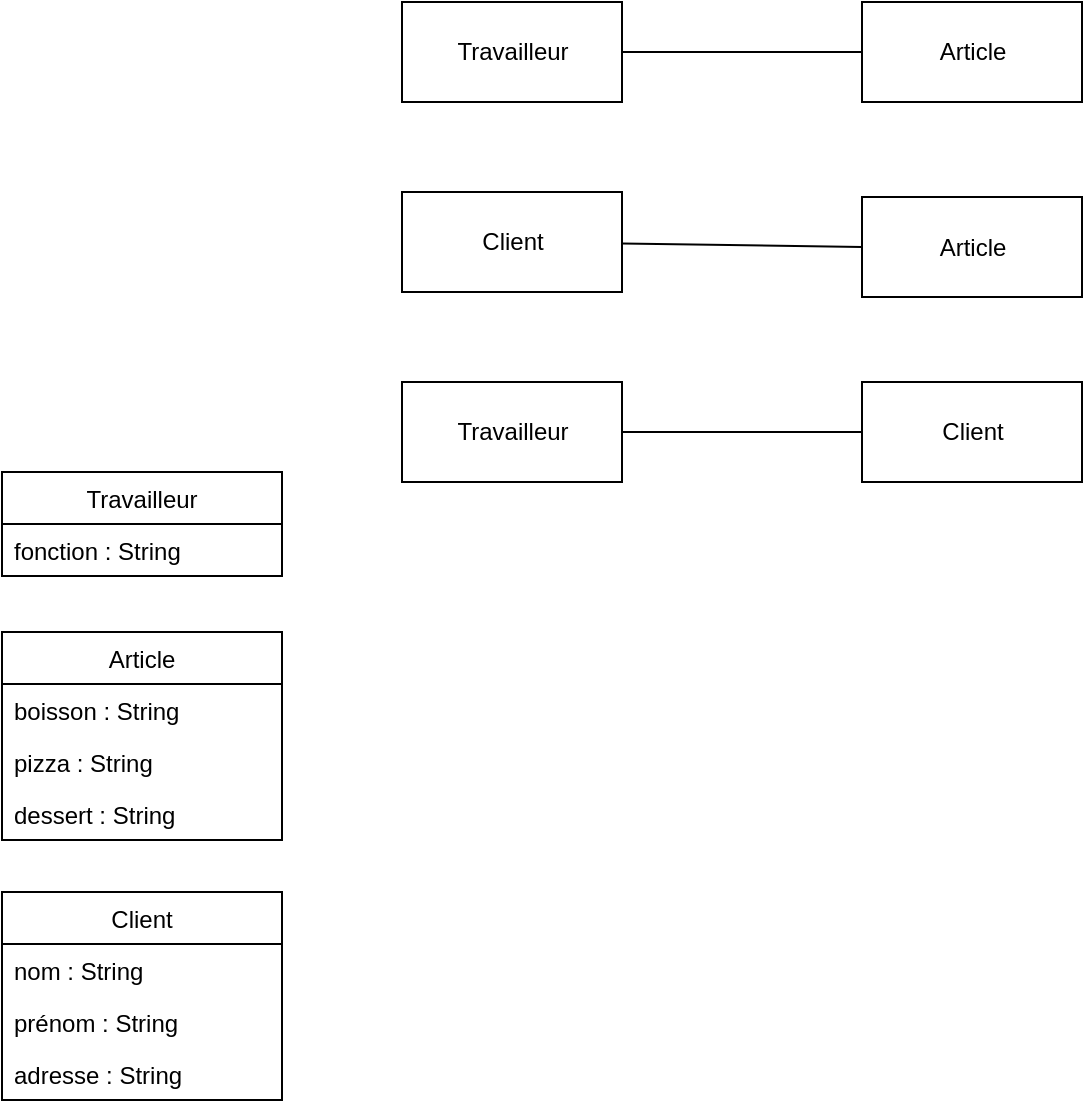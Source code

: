 <mxfile version="10.9.7" type="github"><diagram id="HNOcNdBwTmjnM0GlacPG" name="Page-1"><mxGraphModel dx="868" dy="458" grid="1" gridSize="10" guides="1" tooltips="1" connect="1" arrows="1" fold="1" page="1" pageScale="1" pageWidth="827" pageHeight="1169" math="0" shadow="0"><root><mxCell id="0"/><mxCell id="1" parent="0"/><mxCell id="3izB-OlFQ7cxjtzw5_q5-21" value="" style="rounded=0;orthogonalLoop=1;jettySize=auto;html=1;endArrow=none;endFill=0;entryX=0;entryY=0.5;entryDx=0;entryDy=0;" edge="1" parent="1" source="3izB-OlFQ7cxjtzw5_q5-1" target="3izB-OlFQ7cxjtzw5_q5-19"><mxGeometry relative="1" as="geometry"><mxPoint x="410" y="100" as="targetPoint"/></mxGeometry></mxCell><mxCell id="3izB-OlFQ7cxjtzw5_q5-1" value="Travailleur" style="html=1;" vertex="1" parent="1"><mxGeometry x="220" y="75" width="110" height="50" as="geometry"/></mxCell><mxCell id="3izB-OlFQ7cxjtzw5_q5-2" value="Article" style="html=1;" vertex="1" parent="1"><mxGeometry x="450" y="172.5" width="110" height="50" as="geometry"/></mxCell><mxCell id="3izB-OlFQ7cxjtzw5_q5-23" value="" style="edgeStyle=none;rounded=0;orthogonalLoop=1;jettySize=auto;html=1;endArrow=none;endFill=0;entryX=0;entryY=0.5;entryDx=0;entryDy=0;" edge="1" parent="1" source="3izB-OlFQ7cxjtzw5_q5-3" target="3izB-OlFQ7cxjtzw5_q5-2"><mxGeometry relative="1" as="geometry"><mxPoint x="410" y="195" as="targetPoint"/></mxGeometry></mxCell><mxCell id="3izB-OlFQ7cxjtzw5_q5-3" value="Client" style="html=1;" vertex="1" parent="1"><mxGeometry x="220" y="170" width="110" height="50" as="geometry"/></mxCell><mxCell id="3izB-OlFQ7cxjtzw5_q5-5" value="Travailleur" style="swimlane;fontStyle=0;childLayout=stackLayout;horizontal=1;startSize=26;fillColor=none;horizontalStack=0;resizeParent=1;resizeParentMax=0;resizeLast=0;collapsible=1;marginBottom=0;" vertex="1" parent="1"><mxGeometry x="20" y="310" width="140" height="52" as="geometry"><mxRectangle x="20" y="310" width="90" height="26" as="alternateBounds"/></mxGeometry></mxCell><mxCell id="3izB-OlFQ7cxjtzw5_q5-6" value="fonction : String" style="text;strokeColor=none;fillColor=none;align=left;verticalAlign=top;spacingLeft=4;spacingRight=4;overflow=hidden;rotatable=0;points=[[0,0.5],[1,0.5]];portConstraint=eastwest;" vertex="1" parent="3izB-OlFQ7cxjtzw5_q5-5"><mxGeometry y="26" width="140" height="26" as="geometry"/></mxCell><mxCell id="3izB-OlFQ7cxjtzw5_q5-9" value="Article" style="swimlane;fontStyle=0;childLayout=stackLayout;horizontal=1;startSize=26;fillColor=none;horizontalStack=0;resizeParent=1;resizeParentMax=0;resizeLast=0;collapsible=1;marginBottom=0;" vertex="1" parent="1"><mxGeometry x="20" y="390" width="140" height="104" as="geometry"/></mxCell><mxCell id="3izB-OlFQ7cxjtzw5_q5-10" value="boisson : String" style="text;strokeColor=none;fillColor=none;align=left;verticalAlign=top;spacingLeft=4;spacingRight=4;overflow=hidden;rotatable=0;points=[[0,0.5],[1,0.5]];portConstraint=eastwest;" vertex="1" parent="3izB-OlFQ7cxjtzw5_q5-9"><mxGeometry y="26" width="140" height="26" as="geometry"/></mxCell><mxCell id="3izB-OlFQ7cxjtzw5_q5-11" value="pizza : String" style="text;strokeColor=none;fillColor=none;align=left;verticalAlign=top;spacingLeft=4;spacingRight=4;overflow=hidden;rotatable=0;points=[[0,0.5],[1,0.5]];portConstraint=eastwest;" vertex="1" parent="3izB-OlFQ7cxjtzw5_q5-9"><mxGeometry y="52" width="140" height="26" as="geometry"/></mxCell><mxCell id="3izB-OlFQ7cxjtzw5_q5-12" value="dessert : String" style="text;strokeColor=none;fillColor=none;align=left;verticalAlign=top;spacingLeft=4;spacingRight=4;overflow=hidden;rotatable=0;points=[[0,0.5],[1,0.5]];portConstraint=eastwest;" vertex="1" parent="3izB-OlFQ7cxjtzw5_q5-9"><mxGeometry y="78" width="140" height="26" as="geometry"/></mxCell><mxCell id="3izB-OlFQ7cxjtzw5_q5-13" value="Client" style="swimlane;fontStyle=0;childLayout=stackLayout;horizontal=1;startSize=26;fillColor=none;horizontalStack=0;resizeParent=1;resizeParentMax=0;resizeLast=0;collapsible=1;marginBottom=0;" vertex="1" parent="1"><mxGeometry x="20" y="520" width="140" height="104" as="geometry"/></mxCell><mxCell id="3izB-OlFQ7cxjtzw5_q5-14" value="nom : String" style="text;strokeColor=none;fillColor=none;align=left;verticalAlign=top;spacingLeft=4;spacingRight=4;overflow=hidden;rotatable=0;points=[[0,0.5],[1,0.5]];portConstraint=eastwest;" vertex="1" parent="3izB-OlFQ7cxjtzw5_q5-13"><mxGeometry y="26" width="140" height="26" as="geometry"/></mxCell><mxCell id="3izB-OlFQ7cxjtzw5_q5-15" value="prénom : String" style="text;strokeColor=none;fillColor=none;align=left;verticalAlign=top;spacingLeft=4;spacingRight=4;overflow=hidden;rotatable=0;points=[[0,0.5],[1,0.5]];portConstraint=eastwest;" vertex="1" parent="3izB-OlFQ7cxjtzw5_q5-13"><mxGeometry y="52" width="140" height="26" as="geometry"/></mxCell><mxCell id="3izB-OlFQ7cxjtzw5_q5-16" value="adresse : String" style="text;strokeColor=none;fillColor=none;align=left;verticalAlign=top;spacingLeft=4;spacingRight=4;overflow=hidden;rotatable=0;points=[[0,0.5],[1,0.5]];portConstraint=eastwest;" vertex="1" parent="3izB-OlFQ7cxjtzw5_q5-13"><mxGeometry y="78" width="140" height="26" as="geometry"/></mxCell><mxCell id="3izB-OlFQ7cxjtzw5_q5-25" value="" style="edgeStyle=none;rounded=0;orthogonalLoop=1;jettySize=auto;html=1;endArrow=none;endFill=0;entryX=0;entryY=0.5;entryDx=0;entryDy=0;" edge="1" parent="1" source="3izB-OlFQ7cxjtzw5_q5-17" target="3izB-OlFQ7cxjtzw5_q5-18"><mxGeometry relative="1" as="geometry"><mxPoint x="410" y="290" as="targetPoint"/></mxGeometry></mxCell><mxCell id="3izB-OlFQ7cxjtzw5_q5-17" value="Travailleur" style="html=1;" vertex="1" parent="1"><mxGeometry x="220" y="265" width="110" height="50" as="geometry"/></mxCell><mxCell id="3izB-OlFQ7cxjtzw5_q5-18" value="Client" style="html=1;" vertex="1" parent="1"><mxGeometry x="450" y="265" width="110" height="50" as="geometry"/></mxCell><mxCell id="3izB-OlFQ7cxjtzw5_q5-19" value="Article" style="html=1;" vertex="1" parent="1"><mxGeometry x="450" y="75" width="110" height="50" as="geometry"/></mxCell></root></mxGraphModel></diagram></mxfile>